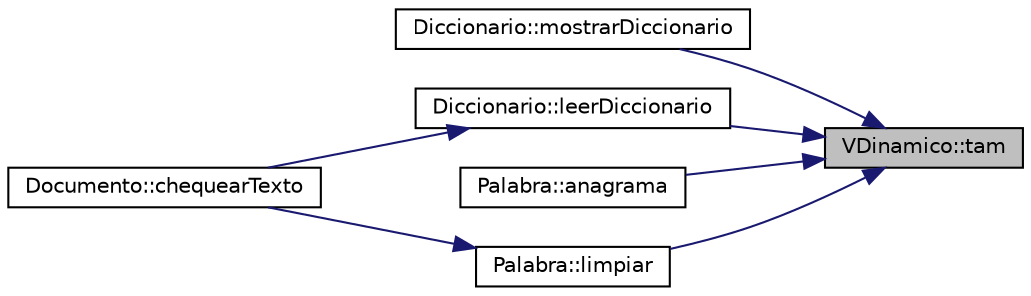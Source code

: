 digraph "VDinamico::tam"
{
 // LATEX_PDF_SIZE
  edge [fontname="Helvetica",fontsize="10",labelfontname="Helvetica",labelfontsize="10"];
  node [fontname="Helvetica",fontsize="10",shape=record];
  rankdir="RL";
  Node44 [label="VDinamico::tam",height=0.2,width=0.4,color="black", fillcolor="grey75", style="filled", fontcolor="black",tooltip=" "];
  Node44 -> Node45 [dir="back",color="midnightblue",fontsize="10",style="solid",fontname="Helvetica"];
  Node45 [label="Diccionario::mostrarDiccionario",height=0.2,width=0.4,color="black", fillcolor="white", style="filled",URL="$class_diccionario.html#a2585e7a9e411ccb188a9d11cefc5ae3f",tooltip=" "];
  Node44 -> Node46 [dir="back",color="midnightblue",fontsize="10",style="solid",fontname="Helvetica"];
  Node46 [label="Diccionario::leerDiccionario",height=0.2,width=0.4,color="black", fillcolor="white", style="filled",URL="$class_diccionario.html#a088040a7ba4d92a3682703d10ceb44f1",tooltip=" "];
  Node46 -> Node47 [dir="back",color="midnightblue",fontsize="10",style="solid",fontname="Helvetica"];
  Node47 [label="Documento::chequearTexto",height=0.2,width=0.4,color="black", fillcolor="white", style="filled",URL="$class_documento.html#a961a2128c38cd2910b92f6e7d81cb810",tooltip=" "];
  Node44 -> Node48 [dir="back",color="midnightblue",fontsize="10",style="solid",fontname="Helvetica"];
  Node48 [label="Palabra::anagrama",height=0.2,width=0.4,color="black", fillcolor="white", style="filled",URL="$class_palabra.html#a9624996a59bcd4faa131be93b8a6d35c",tooltip=" "];
  Node44 -> Node49 [dir="back",color="midnightblue",fontsize="10",style="solid",fontname="Helvetica"];
  Node49 [label="Palabra::limpiar",height=0.2,width=0.4,color="black", fillcolor="white", style="filled",URL="$class_palabra.html#a12f35587a8e7584cec2b14cbbe31a081",tooltip=" "];
  Node49 -> Node47 [dir="back",color="midnightblue",fontsize="10",style="solid",fontname="Helvetica"];
}
